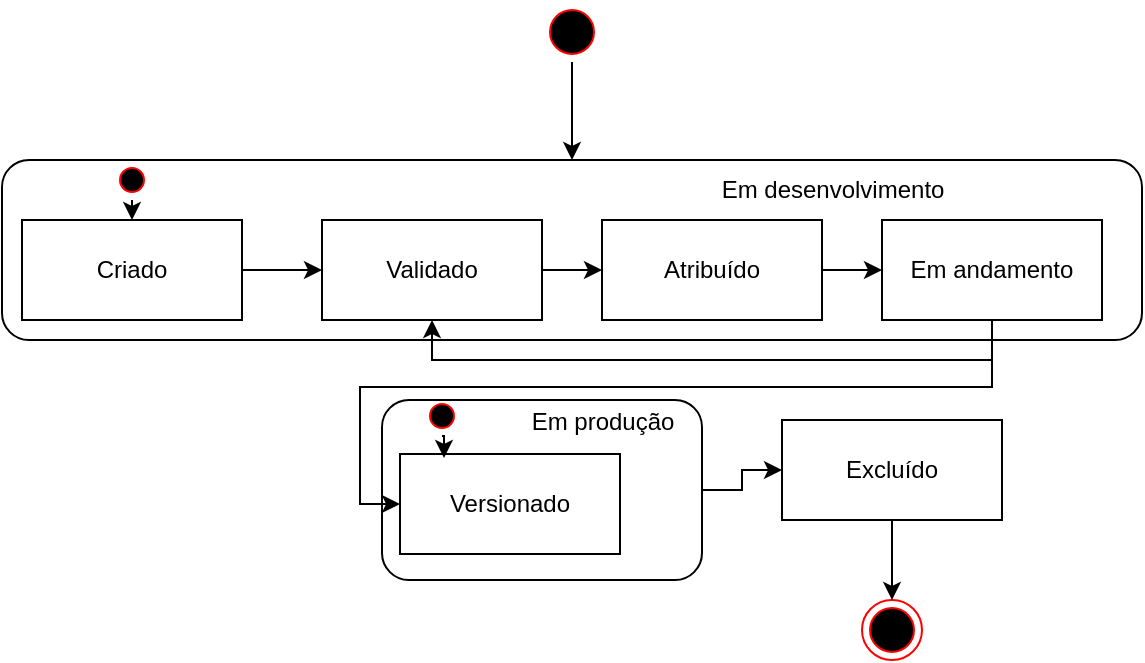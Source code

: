<mxfile version="28.0.7">
  <diagram name="Página-1" id="UvKOAc3p-vxZMZ235hDk">
    <mxGraphModel dx="464" dy="776" grid="1" gridSize="10" guides="1" tooltips="1" connect="1" arrows="1" fold="1" page="1" pageScale="1" pageWidth="827" pageHeight="1169" math="0" shadow="0">
      <root>
        <mxCell id="0" />
        <mxCell id="1" parent="0" />
        <mxCell id="x5gluXs9_V6VgfRGSO9j-1" value="" style="rounded=1;whiteSpace=wrap;html=1;" vertex="1" parent="1">
          <mxGeometry x="160" y="150" width="570" height="90" as="geometry" />
        </mxCell>
        <mxCell id="x5gluXs9_V6VgfRGSO9j-2" value="Em desenvolvimento" style="text;html=1;align=center;verticalAlign=middle;resizable=0;points=[];autosize=1;strokeColor=none;fillColor=none;" vertex="1" parent="1">
          <mxGeometry x="510" y="150" width="130" height="30" as="geometry" />
        </mxCell>
        <mxCell id="x5gluXs9_V6VgfRGSO9j-11" style="edgeStyle=orthogonalEdgeStyle;rounded=0;orthogonalLoop=1;jettySize=auto;html=1;exitX=1;exitY=0.5;exitDx=0;exitDy=0;entryX=0;entryY=0.5;entryDx=0;entryDy=0;" edge="1" parent="1" source="x5gluXs9_V6VgfRGSO9j-3" target="x5gluXs9_V6VgfRGSO9j-9">
          <mxGeometry relative="1" as="geometry" />
        </mxCell>
        <mxCell id="x5gluXs9_V6VgfRGSO9j-3" value="" style="rounded=1;whiteSpace=wrap;html=1;" vertex="1" parent="1">
          <mxGeometry x="350" y="270" width="160" height="90" as="geometry" />
        </mxCell>
        <mxCell id="x5gluXs9_V6VgfRGSO9j-4" value="Em produção" style="text;html=1;align=center;verticalAlign=middle;resizable=0;points=[];autosize=1;strokeColor=none;fillColor=none;" vertex="1" parent="1">
          <mxGeometry x="415" y="266" width="90" height="30" as="geometry" />
        </mxCell>
        <mxCell id="x5gluXs9_V6VgfRGSO9j-7" style="edgeStyle=orthogonalEdgeStyle;rounded=0;orthogonalLoop=1;jettySize=auto;html=1;exitX=0.5;exitY=1;exitDx=0;exitDy=0;entryX=0.5;entryY=0;entryDx=0;entryDy=0;" edge="1" parent="1" source="x5gluXs9_V6VgfRGSO9j-5" target="x5gluXs9_V6VgfRGSO9j-1">
          <mxGeometry relative="1" as="geometry" />
        </mxCell>
        <mxCell id="x5gluXs9_V6VgfRGSO9j-5" value="" style="ellipse;html=1;shape=startState;fillColor=#000000;strokeColor=#ff0000;" vertex="1" parent="1">
          <mxGeometry x="430" y="71" width="30" height="30" as="geometry" />
        </mxCell>
        <mxCell id="x5gluXs9_V6VgfRGSO9j-8" value="" style="ellipse;html=1;shape=endState;fillColor=#000000;strokeColor=#ff0000;" vertex="1" parent="1">
          <mxGeometry x="590" y="370" width="30" height="30" as="geometry" />
        </mxCell>
        <mxCell id="x5gluXs9_V6VgfRGSO9j-10" style="edgeStyle=orthogonalEdgeStyle;rounded=0;orthogonalLoop=1;jettySize=auto;html=1;exitX=0.5;exitY=1;exitDx=0;exitDy=0;entryX=0.5;entryY=0;entryDx=0;entryDy=0;" edge="1" parent="1" source="x5gluXs9_V6VgfRGSO9j-9" target="x5gluXs9_V6VgfRGSO9j-8">
          <mxGeometry relative="1" as="geometry" />
        </mxCell>
        <mxCell id="x5gluXs9_V6VgfRGSO9j-9" value="Excluído" style="html=1;whiteSpace=wrap;" vertex="1" parent="1">
          <mxGeometry x="550" y="280" width="110" height="50" as="geometry" />
        </mxCell>
        <mxCell id="x5gluXs9_V6VgfRGSO9j-15" style="edgeStyle=orthogonalEdgeStyle;rounded=0;orthogonalLoop=1;jettySize=auto;html=1;exitX=0.5;exitY=1;exitDx=0;exitDy=0;entryX=0.5;entryY=0;entryDx=0;entryDy=0;" edge="1" parent="1" source="x5gluXs9_V6VgfRGSO9j-12" target="x5gluXs9_V6VgfRGSO9j-14">
          <mxGeometry relative="1" as="geometry" />
        </mxCell>
        <mxCell id="x5gluXs9_V6VgfRGSO9j-12" value="" style="ellipse;html=1;shape=startState;fillColor=#000000;strokeColor=#ff0000;" vertex="1" parent="1">
          <mxGeometry x="215" y="150" width="20" height="20" as="geometry" />
        </mxCell>
        <mxCell id="x5gluXs9_V6VgfRGSO9j-17" style="edgeStyle=orthogonalEdgeStyle;rounded=0;orthogonalLoop=1;jettySize=auto;html=1;entryX=0;entryY=0.5;entryDx=0;entryDy=0;" edge="1" parent="1" source="x5gluXs9_V6VgfRGSO9j-14" target="x5gluXs9_V6VgfRGSO9j-16">
          <mxGeometry relative="1" as="geometry" />
        </mxCell>
        <mxCell id="x5gluXs9_V6VgfRGSO9j-14" value="Criado" style="html=1;whiteSpace=wrap;" vertex="1" parent="1">
          <mxGeometry x="170" y="180" width="110" height="50" as="geometry" />
        </mxCell>
        <mxCell id="x5gluXs9_V6VgfRGSO9j-20" style="edgeStyle=orthogonalEdgeStyle;rounded=0;orthogonalLoop=1;jettySize=auto;html=1;exitX=1;exitY=0.5;exitDx=0;exitDy=0;entryX=0;entryY=0.5;entryDx=0;entryDy=0;" edge="1" parent="1" source="x5gluXs9_V6VgfRGSO9j-16" target="x5gluXs9_V6VgfRGSO9j-19">
          <mxGeometry relative="1" as="geometry" />
        </mxCell>
        <mxCell id="x5gluXs9_V6VgfRGSO9j-16" value="Validado" style="html=1;whiteSpace=wrap;" vertex="1" parent="1">
          <mxGeometry x="320" y="180" width="110" height="50" as="geometry" />
        </mxCell>
        <mxCell id="x5gluXs9_V6VgfRGSO9j-26" style="edgeStyle=orthogonalEdgeStyle;rounded=0;orthogonalLoop=1;jettySize=auto;html=1;exitX=0.5;exitY=1;exitDx=0;exitDy=0;entryX=0.5;entryY=1;entryDx=0;entryDy=0;" edge="1" parent="1" source="x5gluXs9_V6VgfRGSO9j-18" target="x5gluXs9_V6VgfRGSO9j-16">
          <mxGeometry relative="1" as="geometry" />
        </mxCell>
        <mxCell id="x5gluXs9_V6VgfRGSO9j-27" style="edgeStyle=orthogonalEdgeStyle;rounded=0;orthogonalLoop=1;jettySize=auto;html=1;exitX=0.5;exitY=1;exitDx=0;exitDy=0;entryX=0;entryY=0.5;entryDx=0;entryDy=0;" edge="1" parent="1" source="x5gluXs9_V6VgfRGSO9j-18" target="x5gluXs9_V6VgfRGSO9j-23">
          <mxGeometry relative="1" as="geometry" />
        </mxCell>
        <mxCell id="x5gluXs9_V6VgfRGSO9j-18" value="Em andamento" style="html=1;whiteSpace=wrap;" vertex="1" parent="1">
          <mxGeometry x="600" y="180" width="110" height="50" as="geometry" />
        </mxCell>
        <mxCell id="x5gluXs9_V6VgfRGSO9j-21" style="edgeStyle=orthogonalEdgeStyle;rounded=0;orthogonalLoop=1;jettySize=auto;html=1;entryX=0;entryY=0.5;entryDx=0;entryDy=0;" edge="1" parent="1" source="x5gluXs9_V6VgfRGSO9j-19" target="x5gluXs9_V6VgfRGSO9j-18">
          <mxGeometry relative="1" as="geometry" />
        </mxCell>
        <mxCell id="x5gluXs9_V6VgfRGSO9j-19" value="Atribuído" style="html=1;whiteSpace=wrap;" vertex="1" parent="1">
          <mxGeometry x="460" y="180" width="110" height="50" as="geometry" />
        </mxCell>
        <mxCell id="x5gluXs9_V6VgfRGSO9j-22" value="" style="ellipse;html=1;shape=startState;fillColor=#000000;strokeColor=#ff0000;" vertex="1" parent="1">
          <mxGeometry x="370" y="268" width="20" height="20" as="geometry" />
        </mxCell>
        <mxCell id="x5gluXs9_V6VgfRGSO9j-23" value="Versionado" style="html=1;whiteSpace=wrap;" vertex="1" parent="1">
          <mxGeometry x="359" y="297" width="110" height="50" as="geometry" />
        </mxCell>
        <mxCell id="x5gluXs9_V6VgfRGSO9j-25" style="edgeStyle=orthogonalEdgeStyle;rounded=0;orthogonalLoop=1;jettySize=auto;html=1;exitX=0.5;exitY=1;exitDx=0;exitDy=0;entryX=0.2;entryY=0.04;entryDx=0;entryDy=0;entryPerimeter=0;" edge="1" parent="1" source="x5gluXs9_V6VgfRGSO9j-22" target="x5gluXs9_V6VgfRGSO9j-23">
          <mxGeometry relative="1" as="geometry" />
        </mxCell>
      </root>
    </mxGraphModel>
  </diagram>
</mxfile>
